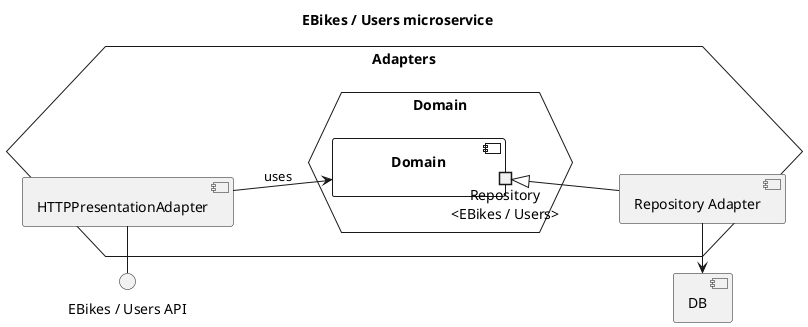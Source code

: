 @startuml ebikes / users components diagram

title "EBikes / Users microservice"

left to right direction

component "DB"
interface "EBikes / Users API" as EBikesAPI

hexagon Adapters {
    hexagon Domain as DomainHex {
        component Domain {
            portout "Repository\n<EBikes / Users>" as Repo

        }
    }

    component "Repository Adapter" as RepoAdapter
    RepoAdapter -u-|> Repo
    RepoAdapter -l-> DB

    component "HTTPPresentationAdapter" as HTTPAdapter
    HTTPAdapter -d-> Domain : uses
    HTTPAdapter -l-() EBikesAPI
}

@enduml
